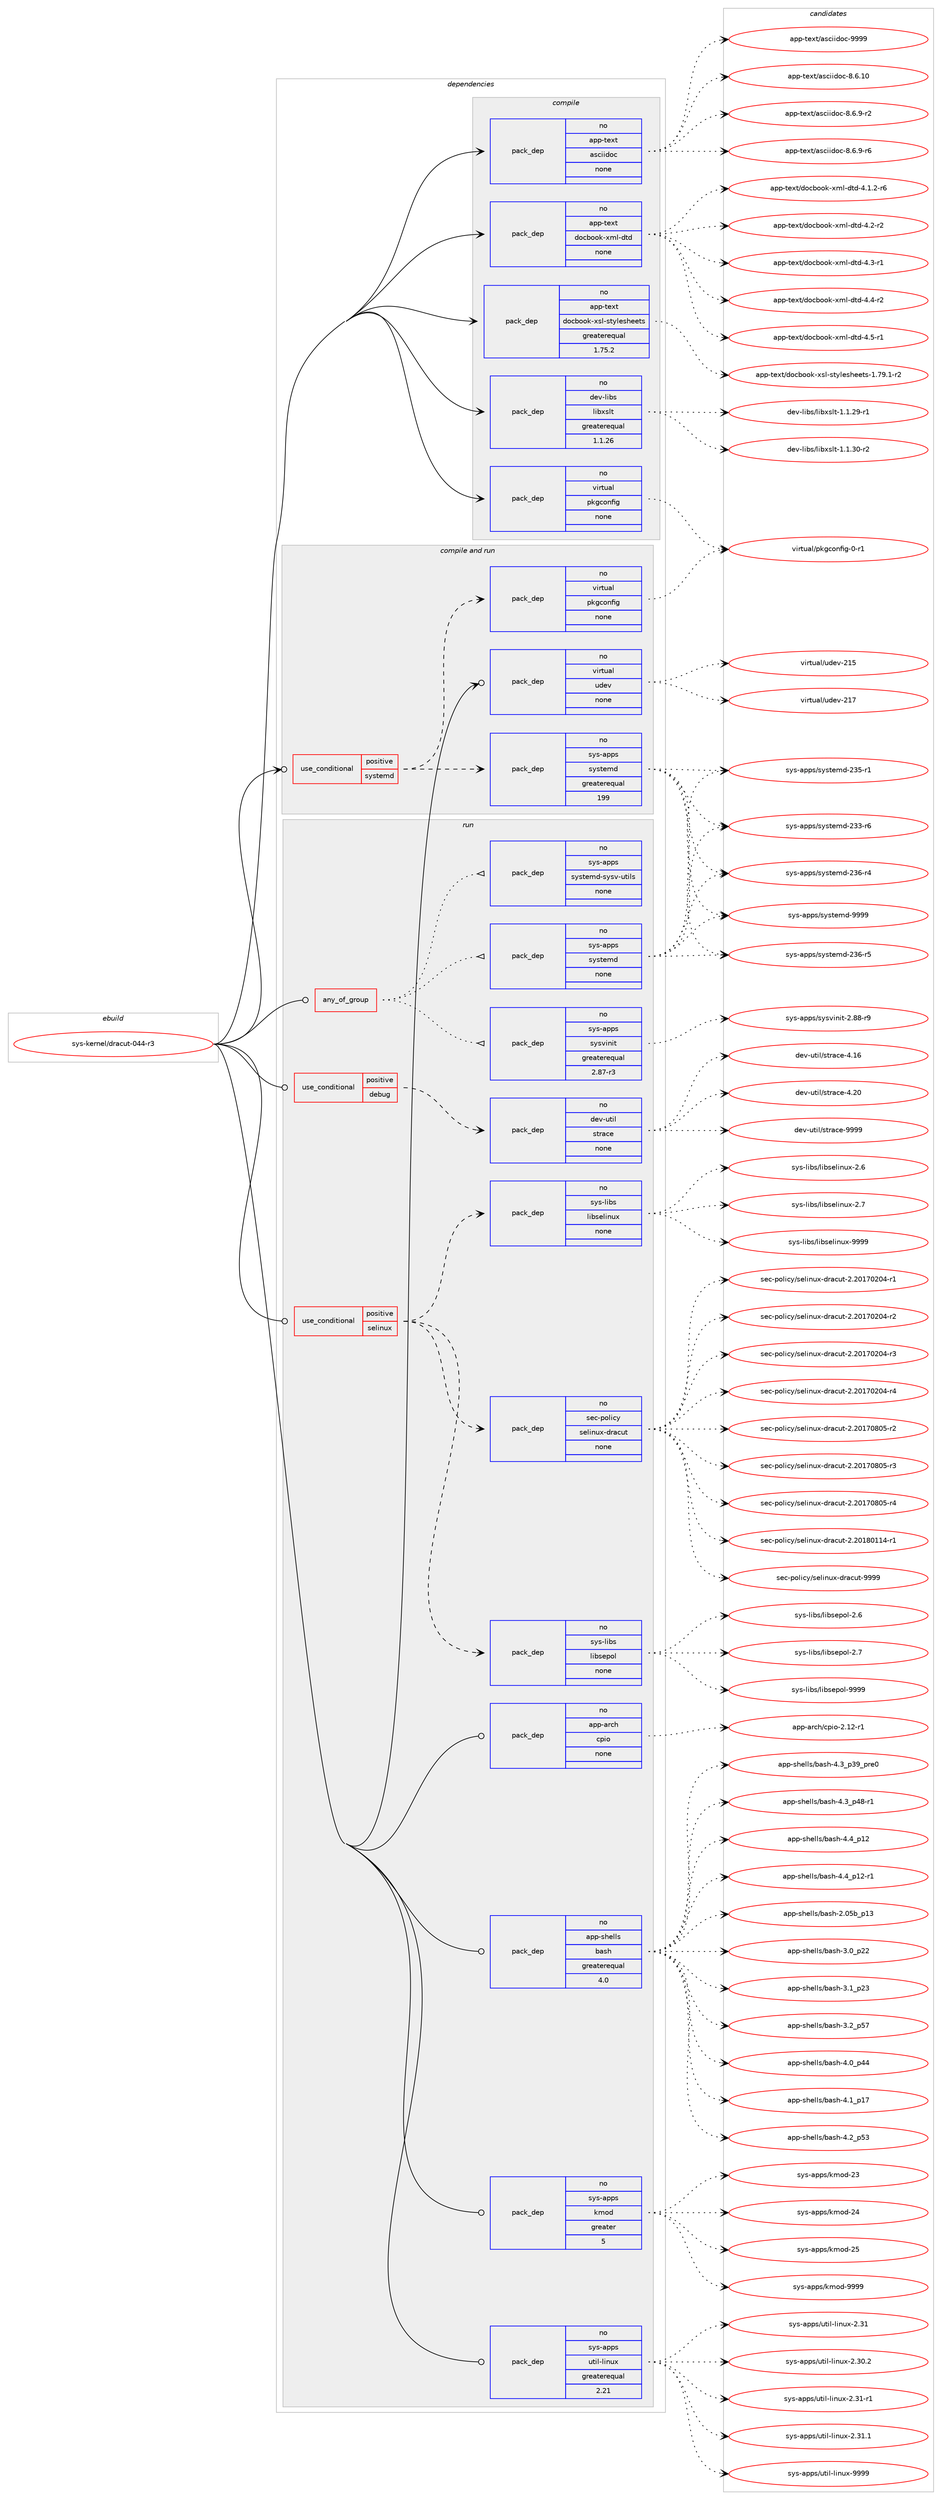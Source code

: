 digraph prolog {

# *************
# Graph options
# *************

newrank=true;
concentrate=true;
compound=true;
graph [rankdir=LR,fontname=Helvetica,fontsize=10,ranksep=1.5];#, ranksep=2.5, nodesep=0.2];
edge  [arrowhead=vee];
node  [fontname=Helvetica,fontsize=10];

# **********
# The ebuild
# **********

subgraph cluster_leftcol {
color=gray;
rank=same;
label=<<i>ebuild</i>>;
id [label="sys-kernel/dracut-044-r3", color=red, width=4, href="../sys-kernel/dracut-044-r3.svg"];
}

# ****************
# The dependencies
# ****************

subgraph cluster_midcol {
color=gray;
label=<<i>dependencies</i>>;
subgraph cluster_compile {
fillcolor="#eeeeee";
style=filled;
label=<<i>compile</i>>;
subgraph pack4827 {
dependency5454 [label=<<TABLE BORDER="0" CELLBORDER="1" CELLSPACING="0" CELLPADDING="4" WIDTH="220"><TR><TD ROWSPAN="6" CELLPADDING="30">pack_dep</TD></TR><TR><TD WIDTH="110">no</TD></TR><TR><TD>app-text</TD></TR><TR><TD>asciidoc</TD></TR><TR><TD>none</TD></TR><TR><TD></TD></TR></TABLE>>, shape=none, color=blue];
}
id:e -> dependency5454:w [weight=20,style="solid",arrowhead="vee"];
subgraph pack4828 {
dependency5455 [label=<<TABLE BORDER="0" CELLBORDER="1" CELLSPACING="0" CELLPADDING="4" WIDTH="220"><TR><TD ROWSPAN="6" CELLPADDING="30">pack_dep</TD></TR><TR><TD WIDTH="110">no</TD></TR><TR><TD>app-text</TD></TR><TR><TD>docbook-xml-dtd</TD></TR><TR><TD>none</TD></TR><TR><TD></TD></TR></TABLE>>, shape=none, color=blue];
}
id:e -> dependency5455:w [weight=20,style="solid",arrowhead="vee"];
subgraph pack4829 {
dependency5456 [label=<<TABLE BORDER="0" CELLBORDER="1" CELLSPACING="0" CELLPADDING="4" WIDTH="220"><TR><TD ROWSPAN="6" CELLPADDING="30">pack_dep</TD></TR><TR><TD WIDTH="110">no</TD></TR><TR><TD>app-text</TD></TR><TR><TD>docbook-xsl-stylesheets</TD></TR><TR><TD>greaterequal</TD></TR><TR><TD>1.75.2</TD></TR></TABLE>>, shape=none, color=blue];
}
id:e -> dependency5456:w [weight=20,style="solid",arrowhead="vee"];
subgraph pack4830 {
dependency5457 [label=<<TABLE BORDER="0" CELLBORDER="1" CELLSPACING="0" CELLPADDING="4" WIDTH="220"><TR><TD ROWSPAN="6" CELLPADDING="30">pack_dep</TD></TR><TR><TD WIDTH="110">no</TD></TR><TR><TD>dev-libs</TD></TR><TR><TD>libxslt</TD></TR><TR><TD>greaterequal</TD></TR><TR><TD>1.1.26</TD></TR></TABLE>>, shape=none, color=blue];
}
id:e -> dependency5457:w [weight=20,style="solid",arrowhead="vee"];
subgraph pack4831 {
dependency5458 [label=<<TABLE BORDER="0" CELLBORDER="1" CELLSPACING="0" CELLPADDING="4" WIDTH="220"><TR><TD ROWSPAN="6" CELLPADDING="30">pack_dep</TD></TR><TR><TD WIDTH="110">no</TD></TR><TR><TD>virtual</TD></TR><TR><TD>pkgconfig</TD></TR><TR><TD>none</TD></TR><TR><TD></TD></TR></TABLE>>, shape=none, color=blue];
}
id:e -> dependency5458:w [weight=20,style="solid",arrowhead="vee"];
}
subgraph cluster_compileandrun {
fillcolor="#eeeeee";
style=filled;
label=<<i>compile and run</i>>;
subgraph cond583 {
dependency5459 [label=<<TABLE BORDER="0" CELLBORDER="1" CELLSPACING="0" CELLPADDING="4"><TR><TD ROWSPAN="3" CELLPADDING="10">use_conditional</TD></TR><TR><TD>positive</TD></TR><TR><TD>systemd</TD></TR></TABLE>>, shape=none, color=red];
subgraph pack4832 {
dependency5460 [label=<<TABLE BORDER="0" CELLBORDER="1" CELLSPACING="0" CELLPADDING="4" WIDTH="220"><TR><TD ROWSPAN="6" CELLPADDING="30">pack_dep</TD></TR><TR><TD WIDTH="110">no</TD></TR><TR><TD>sys-apps</TD></TR><TR><TD>systemd</TD></TR><TR><TD>greaterequal</TD></TR><TR><TD>199</TD></TR></TABLE>>, shape=none, color=blue];
}
dependency5459:e -> dependency5460:w [weight=20,style="dashed",arrowhead="vee"];
subgraph pack4833 {
dependency5461 [label=<<TABLE BORDER="0" CELLBORDER="1" CELLSPACING="0" CELLPADDING="4" WIDTH="220"><TR><TD ROWSPAN="6" CELLPADDING="30">pack_dep</TD></TR><TR><TD WIDTH="110">no</TD></TR><TR><TD>virtual</TD></TR><TR><TD>pkgconfig</TD></TR><TR><TD>none</TD></TR><TR><TD></TD></TR></TABLE>>, shape=none, color=blue];
}
dependency5459:e -> dependency5461:w [weight=20,style="dashed",arrowhead="vee"];
}
id:e -> dependency5459:w [weight=20,style="solid",arrowhead="odotvee"];
subgraph pack4834 {
dependency5462 [label=<<TABLE BORDER="0" CELLBORDER="1" CELLSPACING="0" CELLPADDING="4" WIDTH="220"><TR><TD ROWSPAN="6" CELLPADDING="30">pack_dep</TD></TR><TR><TD WIDTH="110">no</TD></TR><TR><TD>virtual</TD></TR><TR><TD>udev</TD></TR><TR><TD>none</TD></TR><TR><TD></TD></TR></TABLE>>, shape=none, color=blue];
}
id:e -> dependency5462:w [weight=20,style="solid",arrowhead="odotvee"];
}
subgraph cluster_run {
fillcolor="#eeeeee";
style=filled;
label=<<i>run</i>>;
subgraph any41 {
dependency5463 [label=<<TABLE BORDER="0" CELLBORDER="1" CELLSPACING="0" CELLPADDING="4"><TR><TD CELLPADDING="10">any_of_group</TD></TR></TABLE>>, shape=none, color=red];subgraph pack4835 {
dependency5464 [label=<<TABLE BORDER="0" CELLBORDER="1" CELLSPACING="0" CELLPADDING="4" WIDTH="220"><TR><TD ROWSPAN="6" CELLPADDING="30">pack_dep</TD></TR><TR><TD WIDTH="110">no</TD></TR><TR><TD>sys-apps</TD></TR><TR><TD>sysvinit</TD></TR><TR><TD>greaterequal</TD></TR><TR><TD>2.87-r3</TD></TR></TABLE>>, shape=none, color=blue];
}
dependency5463:e -> dependency5464:w [weight=20,style="dotted",arrowhead="oinv"];
subgraph pack4836 {
dependency5465 [label=<<TABLE BORDER="0" CELLBORDER="1" CELLSPACING="0" CELLPADDING="4" WIDTH="220"><TR><TD ROWSPAN="6" CELLPADDING="30">pack_dep</TD></TR><TR><TD WIDTH="110">no</TD></TR><TR><TD>sys-apps</TD></TR><TR><TD>systemd</TD></TR><TR><TD>none</TD></TR><TR><TD></TD></TR></TABLE>>, shape=none, color=blue];
}
dependency5463:e -> dependency5465:w [weight=20,style="dotted",arrowhead="oinv"];
subgraph pack4837 {
dependency5466 [label=<<TABLE BORDER="0" CELLBORDER="1" CELLSPACING="0" CELLPADDING="4" WIDTH="220"><TR><TD ROWSPAN="6" CELLPADDING="30">pack_dep</TD></TR><TR><TD WIDTH="110">no</TD></TR><TR><TD>sys-apps</TD></TR><TR><TD>systemd-sysv-utils</TD></TR><TR><TD>none</TD></TR><TR><TD></TD></TR></TABLE>>, shape=none, color=blue];
}
dependency5463:e -> dependency5466:w [weight=20,style="dotted",arrowhead="oinv"];
}
id:e -> dependency5463:w [weight=20,style="solid",arrowhead="odot"];
subgraph cond584 {
dependency5467 [label=<<TABLE BORDER="0" CELLBORDER="1" CELLSPACING="0" CELLPADDING="4"><TR><TD ROWSPAN="3" CELLPADDING="10">use_conditional</TD></TR><TR><TD>positive</TD></TR><TR><TD>debug</TD></TR></TABLE>>, shape=none, color=red];
subgraph pack4838 {
dependency5468 [label=<<TABLE BORDER="0" CELLBORDER="1" CELLSPACING="0" CELLPADDING="4" WIDTH="220"><TR><TD ROWSPAN="6" CELLPADDING="30">pack_dep</TD></TR><TR><TD WIDTH="110">no</TD></TR><TR><TD>dev-util</TD></TR><TR><TD>strace</TD></TR><TR><TD>none</TD></TR><TR><TD></TD></TR></TABLE>>, shape=none, color=blue];
}
dependency5467:e -> dependency5468:w [weight=20,style="dashed",arrowhead="vee"];
}
id:e -> dependency5467:w [weight=20,style="solid",arrowhead="odot"];
subgraph cond585 {
dependency5469 [label=<<TABLE BORDER="0" CELLBORDER="1" CELLSPACING="0" CELLPADDING="4"><TR><TD ROWSPAN="3" CELLPADDING="10">use_conditional</TD></TR><TR><TD>positive</TD></TR><TR><TD>selinux</TD></TR></TABLE>>, shape=none, color=red];
subgraph pack4839 {
dependency5470 [label=<<TABLE BORDER="0" CELLBORDER="1" CELLSPACING="0" CELLPADDING="4" WIDTH="220"><TR><TD ROWSPAN="6" CELLPADDING="30">pack_dep</TD></TR><TR><TD WIDTH="110">no</TD></TR><TR><TD>sys-libs</TD></TR><TR><TD>libselinux</TD></TR><TR><TD>none</TD></TR><TR><TD></TD></TR></TABLE>>, shape=none, color=blue];
}
dependency5469:e -> dependency5470:w [weight=20,style="dashed",arrowhead="vee"];
subgraph pack4840 {
dependency5471 [label=<<TABLE BORDER="0" CELLBORDER="1" CELLSPACING="0" CELLPADDING="4" WIDTH="220"><TR><TD ROWSPAN="6" CELLPADDING="30">pack_dep</TD></TR><TR><TD WIDTH="110">no</TD></TR><TR><TD>sys-libs</TD></TR><TR><TD>libsepol</TD></TR><TR><TD>none</TD></TR><TR><TD></TD></TR></TABLE>>, shape=none, color=blue];
}
dependency5469:e -> dependency5471:w [weight=20,style="dashed",arrowhead="vee"];
subgraph pack4841 {
dependency5472 [label=<<TABLE BORDER="0" CELLBORDER="1" CELLSPACING="0" CELLPADDING="4" WIDTH="220"><TR><TD ROWSPAN="6" CELLPADDING="30">pack_dep</TD></TR><TR><TD WIDTH="110">no</TD></TR><TR><TD>sec-policy</TD></TR><TR><TD>selinux-dracut</TD></TR><TR><TD>none</TD></TR><TR><TD></TD></TR></TABLE>>, shape=none, color=blue];
}
dependency5469:e -> dependency5472:w [weight=20,style="dashed",arrowhead="vee"];
}
id:e -> dependency5469:w [weight=20,style="solid",arrowhead="odot"];
subgraph pack4842 {
dependency5473 [label=<<TABLE BORDER="0" CELLBORDER="1" CELLSPACING="0" CELLPADDING="4" WIDTH="220"><TR><TD ROWSPAN="6" CELLPADDING="30">pack_dep</TD></TR><TR><TD WIDTH="110">no</TD></TR><TR><TD>app-arch</TD></TR><TR><TD>cpio</TD></TR><TR><TD>none</TD></TR><TR><TD></TD></TR></TABLE>>, shape=none, color=blue];
}
id:e -> dependency5473:w [weight=20,style="solid",arrowhead="odot"];
subgraph pack4843 {
dependency5474 [label=<<TABLE BORDER="0" CELLBORDER="1" CELLSPACING="0" CELLPADDING="4" WIDTH="220"><TR><TD ROWSPAN="6" CELLPADDING="30">pack_dep</TD></TR><TR><TD WIDTH="110">no</TD></TR><TR><TD>app-shells</TD></TR><TR><TD>bash</TD></TR><TR><TD>greaterequal</TD></TR><TR><TD>4.0</TD></TR></TABLE>>, shape=none, color=blue];
}
id:e -> dependency5474:w [weight=20,style="solid",arrowhead="odot"];
subgraph pack4844 {
dependency5475 [label=<<TABLE BORDER="0" CELLBORDER="1" CELLSPACING="0" CELLPADDING="4" WIDTH="220"><TR><TD ROWSPAN="6" CELLPADDING="30">pack_dep</TD></TR><TR><TD WIDTH="110">no</TD></TR><TR><TD>sys-apps</TD></TR><TR><TD>kmod</TD></TR><TR><TD>greater</TD></TR><TR><TD>5</TD></TR></TABLE>>, shape=none, color=blue];
}
id:e -> dependency5475:w [weight=20,style="solid",arrowhead="odot"];
subgraph pack4845 {
dependency5476 [label=<<TABLE BORDER="0" CELLBORDER="1" CELLSPACING="0" CELLPADDING="4" WIDTH="220"><TR><TD ROWSPAN="6" CELLPADDING="30">pack_dep</TD></TR><TR><TD WIDTH="110">no</TD></TR><TR><TD>sys-apps</TD></TR><TR><TD>util-linux</TD></TR><TR><TD>greaterequal</TD></TR><TR><TD>2.21</TD></TR></TABLE>>, shape=none, color=blue];
}
id:e -> dependency5476:w [weight=20,style="solid",arrowhead="odot"];
}
}

# **************
# The candidates
# **************

subgraph cluster_choices {
rank=same;
color=gray;
label=<<i>candidates</i>>;

subgraph choice4827 {
color=black;
nodesep=1;
choice9711211245116101120116479711599105105100111994557575757 [label="app-text/asciidoc-9999", color=red, width=4,href="../app-text/asciidoc-9999.svg"];
choice97112112451161011201164797115991051051001119945564654464948 [label="app-text/asciidoc-8.6.10", color=red, width=4,href="../app-text/asciidoc-8.6.10.svg"];
choice9711211245116101120116479711599105105100111994556465446574511450 [label="app-text/asciidoc-8.6.9-r2", color=red, width=4,href="../app-text/asciidoc-8.6.9-r2.svg"];
choice9711211245116101120116479711599105105100111994556465446574511454 [label="app-text/asciidoc-8.6.9-r6", color=red, width=4,href="../app-text/asciidoc-8.6.9-r6.svg"];
dependency5454:e -> choice9711211245116101120116479711599105105100111994557575757:w [style=dotted,weight="100"];
dependency5454:e -> choice97112112451161011201164797115991051051001119945564654464948:w [style=dotted,weight="100"];
dependency5454:e -> choice9711211245116101120116479711599105105100111994556465446574511450:w [style=dotted,weight="100"];
dependency5454:e -> choice9711211245116101120116479711599105105100111994556465446574511454:w [style=dotted,weight="100"];
}
subgraph choice4828 {
color=black;
nodesep=1;
choice971121124511610112011647100111999811111110745120109108451001161004552464946504511454 [label="app-text/docbook-xml-dtd-4.1.2-r6", color=red, width=4,href="../app-text/docbook-xml-dtd-4.1.2-r6.svg"];
choice97112112451161011201164710011199981111111074512010910845100116100455246504511450 [label="app-text/docbook-xml-dtd-4.2-r2", color=red, width=4,href="../app-text/docbook-xml-dtd-4.2-r2.svg"];
choice97112112451161011201164710011199981111111074512010910845100116100455246514511449 [label="app-text/docbook-xml-dtd-4.3-r1", color=red, width=4,href="../app-text/docbook-xml-dtd-4.3-r1.svg"];
choice97112112451161011201164710011199981111111074512010910845100116100455246524511450 [label="app-text/docbook-xml-dtd-4.4-r2", color=red, width=4,href="../app-text/docbook-xml-dtd-4.4-r2.svg"];
choice97112112451161011201164710011199981111111074512010910845100116100455246534511449 [label="app-text/docbook-xml-dtd-4.5-r1", color=red, width=4,href="../app-text/docbook-xml-dtd-4.5-r1.svg"];
dependency5455:e -> choice971121124511610112011647100111999811111110745120109108451001161004552464946504511454:w [style=dotted,weight="100"];
dependency5455:e -> choice97112112451161011201164710011199981111111074512010910845100116100455246504511450:w [style=dotted,weight="100"];
dependency5455:e -> choice97112112451161011201164710011199981111111074512010910845100116100455246514511449:w [style=dotted,weight="100"];
dependency5455:e -> choice97112112451161011201164710011199981111111074512010910845100116100455246524511450:w [style=dotted,weight="100"];
dependency5455:e -> choice97112112451161011201164710011199981111111074512010910845100116100455246534511449:w [style=dotted,weight="100"];
}
subgraph choice4829 {
color=black;
nodesep=1;
choice97112112451161011201164710011199981111111074512011510845115116121108101115104101101116115454946555746494511450 [label="app-text/docbook-xsl-stylesheets-1.79.1-r2", color=red, width=4,href="../app-text/docbook-xsl-stylesheets-1.79.1-r2.svg"];
dependency5456:e -> choice97112112451161011201164710011199981111111074512011510845115116121108101115104101101116115454946555746494511450:w [style=dotted,weight="100"];
}
subgraph choice4830 {
color=black;
nodesep=1;
choice10010111845108105981154710810598120115108116454946494650574511449 [label="dev-libs/libxslt-1.1.29-r1", color=red, width=4,href="../dev-libs/libxslt-1.1.29-r1.svg"];
choice10010111845108105981154710810598120115108116454946494651484511450 [label="dev-libs/libxslt-1.1.30-r2", color=red, width=4,href="../dev-libs/libxslt-1.1.30-r2.svg"];
dependency5457:e -> choice10010111845108105981154710810598120115108116454946494650574511449:w [style=dotted,weight="100"];
dependency5457:e -> choice10010111845108105981154710810598120115108116454946494651484511450:w [style=dotted,weight="100"];
}
subgraph choice4831 {
color=black;
nodesep=1;
choice11810511411611797108471121071039911111010210510345484511449 [label="virtual/pkgconfig-0-r1", color=red, width=4,href="../virtual/pkgconfig-0-r1.svg"];
dependency5458:e -> choice11810511411611797108471121071039911111010210510345484511449:w [style=dotted,weight="100"];
}
subgraph choice4832 {
color=black;
nodesep=1;
choice115121115459711211211547115121115116101109100455051514511454 [label="sys-apps/systemd-233-r6", color=red, width=4,href="../sys-apps/systemd-233-r6.svg"];
choice115121115459711211211547115121115116101109100455051534511449 [label="sys-apps/systemd-235-r1", color=red, width=4,href="../sys-apps/systemd-235-r1.svg"];
choice115121115459711211211547115121115116101109100455051544511452 [label="sys-apps/systemd-236-r4", color=red, width=4,href="../sys-apps/systemd-236-r4.svg"];
choice115121115459711211211547115121115116101109100455051544511453 [label="sys-apps/systemd-236-r5", color=red, width=4,href="../sys-apps/systemd-236-r5.svg"];
choice1151211154597112112115471151211151161011091004557575757 [label="sys-apps/systemd-9999", color=red, width=4,href="../sys-apps/systemd-9999.svg"];
dependency5460:e -> choice115121115459711211211547115121115116101109100455051514511454:w [style=dotted,weight="100"];
dependency5460:e -> choice115121115459711211211547115121115116101109100455051534511449:w [style=dotted,weight="100"];
dependency5460:e -> choice115121115459711211211547115121115116101109100455051544511452:w [style=dotted,weight="100"];
dependency5460:e -> choice115121115459711211211547115121115116101109100455051544511453:w [style=dotted,weight="100"];
dependency5460:e -> choice1151211154597112112115471151211151161011091004557575757:w [style=dotted,weight="100"];
}
subgraph choice4833 {
color=black;
nodesep=1;
choice11810511411611797108471121071039911111010210510345484511449 [label="virtual/pkgconfig-0-r1", color=red, width=4,href="../virtual/pkgconfig-0-r1.svg"];
dependency5461:e -> choice11810511411611797108471121071039911111010210510345484511449:w [style=dotted,weight="100"];
}
subgraph choice4834 {
color=black;
nodesep=1;
choice118105114116117971084711710010111845504953 [label="virtual/udev-215", color=red, width=4,href="../virtual/udev-215.svg"];
choice118105114116117971084711710010111845504955 [label="virtual/udev-217", color=red, width=4,href="../virtual/udev-217.svg"];
dependency5462:e -> choice118105114116117971084711710010111845504953:w [style=dotted,weight="100"];
dependency5462:e -> choice118105114116117971084711710010111845504955:w [style=dotted,weight="100"];
}
subgraph choice4835 {
color=black;
nodesep=1;
choice11512111545971121121154711512111511810511010511645504656564511457 [label="sys-apps/sysvinit-2.88-r9", color=red, width=4,href="../sys-apps/sysvinit-2.88-r9.svg"];
dependency5464:e -> choice11512111545971121121154711512111511810511010511645504656564511457:w [style=dotted,weight="100"];
}
subgraph choice4836 {
color=black;
nodesep=1;
choice115121115459711211211547115121115116101109100455051514511454 [label="sys-apps/systemd-233-r6", color=red, width=4,href="../sys-apps/systemd-233-r6.svg"];
choice115121115459711211211547115121115116101109100455051534511449 [label="sys-apps/systemd-235-r1", color=red, width=4,href="../sys-apps/systemd-235-r1.svg"];
choice115121115459711211211547115121115116101109100455051544511452 [label="sys-apps/systemd-236-r4", color=red, width=4,href="../sys-apps/systemd-236-r4.svg"];
choice115121115459711211211547115121115116101109100455051544511453 [label="sys-apps/systemd-236-r5", color=red, width=4,href="../sys-apps/systemd-236-r5.svg"];
choice1151211154597112112115471151211151161011091004557575757 [label="sys-apps/systemd-9999", color=red, width=4,href="../sys-apps/systemd-9999.svg"];
dependency5465:e -> choice115121115459711211211547115121115116101109100455051514511454:w [style=dotted,weight="100"];
dependency5465:e -> choice115121115459711211211547115121115116101109100455051534511449:w [style=dotted,weight="100"];
dependency5465:e -> choice115121115459711211211547115121115116101109100455051544511452:w [style=dotted,weight="100"];
dependency5465:e -> choice115121115459711211211547115121115116101109100455051544511453:w [style=dotted,weight="100"];
dependency5465:e -> choice1151211154597112112115471151211151161011091004557575757:w [style=dotted,weight="100"];
}
subgraph choice4837 {
color=black;
nodesep=1;
}
subgraph choice4838 {
color=black;
nodesep=1;
choice100101118451171161051084711511611497991014552464954 [label="dev-util/strace-4.16", color=red, width=4,href="../dev-util/strace-4.16.svg"];
choice100101118451171161051084711511611497991014552465048 [label="dev-util/strace-4.20", color=red, width=4,href="../dev-util/strace-4.20.svg"];
choice100101118451171161051084711511611497991014557575757 [label="dev-util/strace-9999", color=red, width=4,href="../dev-util/strace-9999.svg"];
dependency5468:e -> choice100101118451171161051084711511611497991014552464954:w [style=dotted,weight="100"];
dependency5468:e -> choice100101118451171161051084711511611497991014552465048:w [style=dotted,weight="100"];
dependency5468:e -> choice100101118451171161051084711511611497991014557575757:w [style=dotted,weight="100"];
}
subgraph choice4839 {
color=black;
nodesep=1;
choice1151211154510810598115471081059811510110810511011712045504654 [label="sys-libs/libselinux-2.6", color=red, width=4,href="../sys-libs/libselinux-2.6.svg"];
choice1151211154510810598115471081059811510110810511011712045504655 [label="sys-libs/libselinux-2.7", color=red, width=4,href="../sys-libs/libselinux-2.7.svg"];
choice115121115451081059811547108105981151011081051101171204557575757 [label="sys-libs/libselinux-9999", color=red, width=4,href="../sys-libs/libselinux-9999.svg"];
dependency5470:e -> choice1151211154510810598115471081059811510110810511011712045504654:w [style=dotted,weight="100"];
dependency5470:e -> choice1151211154510810598115471081059811510110810511011712045504655:w [style=dotted,weight="100"];
dependency5470:e -> choice115121115451081059811547108105981151011081051101171204557575757:w [style=dotted,weight="100"];
}
subgraph choice4840 {
color=black;
nodesep=1;
choice1151211154510810598115471081059811510111211110845504654 [label="sys-libs/libsepol-2.6", color=red, width=4,href="../sys-libs/libsepol-2.6.svg"];
choice1151211154510810598115471081059811510111211110845504655 [label="sys-libs/libsepol-2.7", color=red, width=4,href="../sys-libs/libsepol-2.7.svg"];
choice115121115451081059811547108105981151011121111084557575757 [label="sys-libs/libsepol-9999", color=red, width=4,href="../sys-libs/libsepol-9999.svg"];
dependency5471:e -> choice1151211154510810598115471081059811510111211110845504654:w [style=dotted,weight="100"];
dependency5471:e -> choice1151211154510810598115471081059811510111211110845504655:w [style=dotted,weight="100"];
dependency5471:e -> choice115121115451081059811547108105981151011121111084557575757:w [style=dotted,weight="100"];
}
subgraph choice4841 {
color=black;
nodesep=1;
choice1151019945112111108105991214711510110810511011712045100114979911711645504650484955485048524511449 [label="sec-policy/selinux-dracut-2.20170204-r1", color=red, width=4,href="../sec-policy/selinux-dracut-2.20170204-r1.svg"];
choice1151019945112111108105991214711510110810511011712045100114979911711645504650484955485048524511450 [label="sec-policy/selinux-dracut-2.20170204-r2", color=red, width=4,href="../sec-policy/selinux-dracut-2.20170204-r2.svg"];
choice1151019945112111108105991214711510110810511011712045100114979911711645504650484955485048524511451 [label="sec-policy/selinux-dracut-2.20170204-r3", color=red, width=4,href="../sec-policy/selinux-dracut-2.20170204-r3.svg"];
choice1151019945112111108105991214711510110810511011712045100114979911711645504650484955485048524511452 [label="sec-policy/selinux-dracut-2.20170204-r4", color=red, width=4,href="../sec-policy/selinux-dracut-2.20170204-r4.svg"];
choice1151019945112111108105991214711510110810511011712045100114979911711645504650484955485648534511450 [label="sec-policy/selinux-dracut-2.20170805-r2", color=red, width=4,href="../sec-policy/selinux-dracut-2.20170805-r2.svg"];
choice1151019945112111108105991214711510110810511011712045100114979911711645504650484955485648534511451 [label="sec-policy/selinux-dracut-2.20170805-r3", color=red, width=4,href="../sec-policy/selinux-dracut-2.20170805-r3.svg"];
choice1151019945112111108105991214711510110810511011712045100114979911711645504650484955485648534511452 [label="sec-policy/selinux-dracut-2.20170805-r4", color=red, width=4,href="../sec-policy/selinux-dracut-2.20170805-r4.svg"];
choice1151019945112111108105991214711510110810511011712045100114979911711645504650484956484949524511449 [label="sec-policy/selinux-dracut-2.20180114-r1", color=red, width=4,href="../sec-policy/selinux-dracut-2.20180114-r1.svg"];
choice115101994511211110810599121471151011081051101171204510011497991171164557575757 [label="sec-policy/selinux-dracut-9999", color=red, width=4,href="../sec-policy/selinux-dracut-9999.svg"];
dependency5472:e -> choice1151019945112111108105991214711510110810511011712045100114979911711645504650484955485048524511449:w [style=dotted,weight="100"];
dependency5472:e -> choice1151019945112111108105991214711510110810511011712045100114979911711645504650484955485048524511450:w [style=dotted,weight="100"];
dependency5472:e -> choice1151019945112111108105991214711510110810511011712045100114979911711645504650484955485048524511451:w [style=dotted,weight="100"];
dependency5472:e -> choice1151019945112111108105991214711510110810511011712045100114979911711645504650484955485048524511452:w [style=dotted,weight="100"];
dependency5472:e -> choice1151019945112111108105991214711510110810511011712045100114979911711645504650484955485648534511450:w [style=dotted,weight="100"];
dependency5472:e -> choice1151019945112111108105991214711510110810511011712045100114979911711645504650484955485648534511451:w [style=dotted,weight="100"];
dependency5472:e -> choice1151019945112111108105991214711510110810511011712045100114979911711645504650484955485648534511452:w [style=dotted,weight="100"];
dependency5472:e -> choice1151019945112111108105991214711510110810511011712045100114979911711645504650484956484949524511449:w [style=dotted,weight="100"];
dependency5472:e -> choice115101994511211110810599121471151011081051101171204510011497991171164557575757:w [style=dotted,weight="100"];
}
subgraph choice4842 {
color=black;
nodesep=1;
choice97112112459711499104479911210511145504649504511449 [label="app-arch/cpio-2.12-r1", color=red, width=4,href="../app-arch/cpio-2.12-r1.svg"];
dependency5473:e -> choice97112112459711499104479911210511145504649504511449:w [style=dotted,weight="100"];
}
subgraph choice4843 {
color=black;
nodesep=1;
choice9711211245115104101108108115479897115104455046485398951124951 [label="app-shells/bash-2.05b_p13", color=red, width=4,href="../app-shells/bash-2.05b_p13.svg"];
choice971121124511510410110810811547989711510445514648951125050 [label="app-shells/bash-3.0_p22", color=red, width=4,href="../app-shells/bash-3.0_p22.svg"];
choice971121124511510410110810811547989711510445514649951125051 [label="app-shells/bash-3.1_p23", color=red, width=4,href="../app-shells/bash-3.1_p23.svg"];
choice971121124511510410110810811547989711510445514650951125355 [label="app-shells/bash-3.2_p57", color=red, width=4,href="../app-shells/bash-3.2_p57.svg"];
choice971121124511510410110810811547989711510445524648951125252 [label="app-shells/bash-4.0_p44", color=red, width=4,href="../app-shells/bash-4.0_p44.svg"];
choice971121124511510410110810811547989711510445524649951124955 [label="app-shells/bash-4.1_p17", color=red, width=4,href="../app-shells/bash-4.1_p17.svg"];
choice971121124511510410110810811547989711510445524650951125351 [label="app-shells/bash-4.2_p53", color=red, width=4,href="../app-shells/bash-4.2_p53.svg"];
choice9711211245115104101108108115479897115104455246519511251579511211410148 [label="app-shells/bash-4.3_p39_pre0", color=red, width=4,href="../app-shells/bash-4.3_p39_pre0.svg"];
choice9711211245115104101108108115479897115104455246519511252564511449 [label="app-shells/bash-4.3_p48-r1", color=red, width=4,href="../app-shells/bash-4.3_p48-r1.svg"];
choice971121124511510410110810811547989711510445524652951124950 [label="app-shells/bash-4.4_p12", color=red, width=4,href="../app-shells/bash-4.4_p12.svg"];
choice9711211245115104101108108115479897115104455246529511249504511449 [label="app-shells/bash-4.4_p12-r1", color=red, width=4,href="../app-shells/bash-4.4_p12-r1.svg"];
dependency5474:e -> choice9711211245115104101108108115479897115104455046485398951124951:w [style=dotted,weight="100"];
dependency5474:e -> choice971121124511510410110810811547989711510445514648951125050:w [style=dotted,weight="100"];
dependency5474:e -> choice971121124511510410110810811547989711510445514649951125051:w [style=dotted,weight="100"];
dependency5474:e -> choice971121124511510410110810811547989711510445514650951125355:w [style=dotted,weight="100"];
dependency5474:e -> choice971121124511510410110810811547989711510445524648951125252:w [style=dotted,weight="100"];
dependency5474:e -> choice971121124511510410110810811547989711510445524649951124955:w [style=dotted,weight="100"];
dependency5474:e -> choice971121124511510410110810811547989711510445524650951125351:w [style=dotted,weight="100"];
dependency5474:e -> choice9711211245115104101108108115479897115104455246519511251579511211410148:w [style=dotted,weight="100"];
dependency5474:e -> choice9711211245115104101108108115479897115104455246519511252564511449:w [style=dotted,weight="100"];
dependency5474:e -> choice971121124511510410110810811547989711510445524652951124950:w [style=dotted,weight="100"];
dependency5474:e -> choice9711211245115104101108108115479897115104455246529511249504511449:w [style=dotted,weight="100"];
}
subgraph choice4844 {
color=black;
nodesep=1;
choice115121115459711211211547107109111100455051 [label="sys-apps/kmod-23", color=red, width=4,href="../sys-apps/kmod-23.svg"];
choice115121115459711211211547107109111100455052 [label="sys-apps/kmod-24", color=red, width=4,href="../sys-apps/kmod-24.svg"];
choice115121115459711211211547107109111100455053 [label="sys-apps/kmod-25", color=red, width=4,href="../sys-apps/kmod-25.svg"];
choice1151211154597112112115471071091111004557575757 [label="sys-apps/kmod-9999", color=red, width=4,href="../sys-apps/kmod-9999.svg"];
dependency5475:e -> choice115121115459711211211547107109111100455051:w [style=dotted,weight="100"];
dependency5475:e -> choice115121115459711211211547107109111100455052:w [style=dotted,weight="100"];
dependency5475:e -> choice115121115459711211211547107109111100455053:w [style=dotted,weight="100"];
dependency5475:e -> choice1151211154597112112115471071091111004557575757:w [style=dotted,weight="100"];
}
subgraph choice4845 {
color=black;
nodesep=1;
choice115121115459711211211547117116105108451081051101171204550465149 [label="sys-apps/util-linux-2.31", color=red, width=4,href="../sys-apps/util-linux-2.31.svg"];
choice1151211154597112112115471171161051084510810511011712045504651484650 [label="sys-apps/util-linux-2.30.2", color=red, width=4,href="../sys-apps/util-linux-2.30.2.svg"];
choice1151211154597112112115471171161051084510810511011712045504651494511449 [label="sys-apps/util-linux-2.31-r1", color=red, width=4,href="../sys-apps/util-linux-2.31-r1.svg"];
choice1151211154597112112115471171161051084510810511011712045504651494649 [label="sys-apps/util-linux-2.31.1", color=red, width=4,href="../sys-apps/util-linux-2.31.1.svg"];
choice115121115459711211211547117116105108451081051101171204557575757 [label="sys-apps/util-linux-9999", color=red, width=4,href="../sys-apps/util-linux-9999.svg"];
dependency5476:e -> choice115121115459711211211547117116105108451081051101171204550465149:w [style=dotted,weight="100"];
dependency5476:e -> choice1151211154597112112115471171161051084510810511011712045504651484650:w [style=dotted,weight="100"];
dependency5476:e -> choice1151211154597112112115471171161051084510810511011712045504651494511449:w [style=dotted,weight="100"];
dependency5476:e -> choice1151211154597112112115471171161051084510810511011712045504651494649:w [style=dotted,weight="100"];
dependency5476:e -> choice115121115459711211211547117116105108451081051101171204557575757:w [style=dotted,weight="100"];
}
}

}
